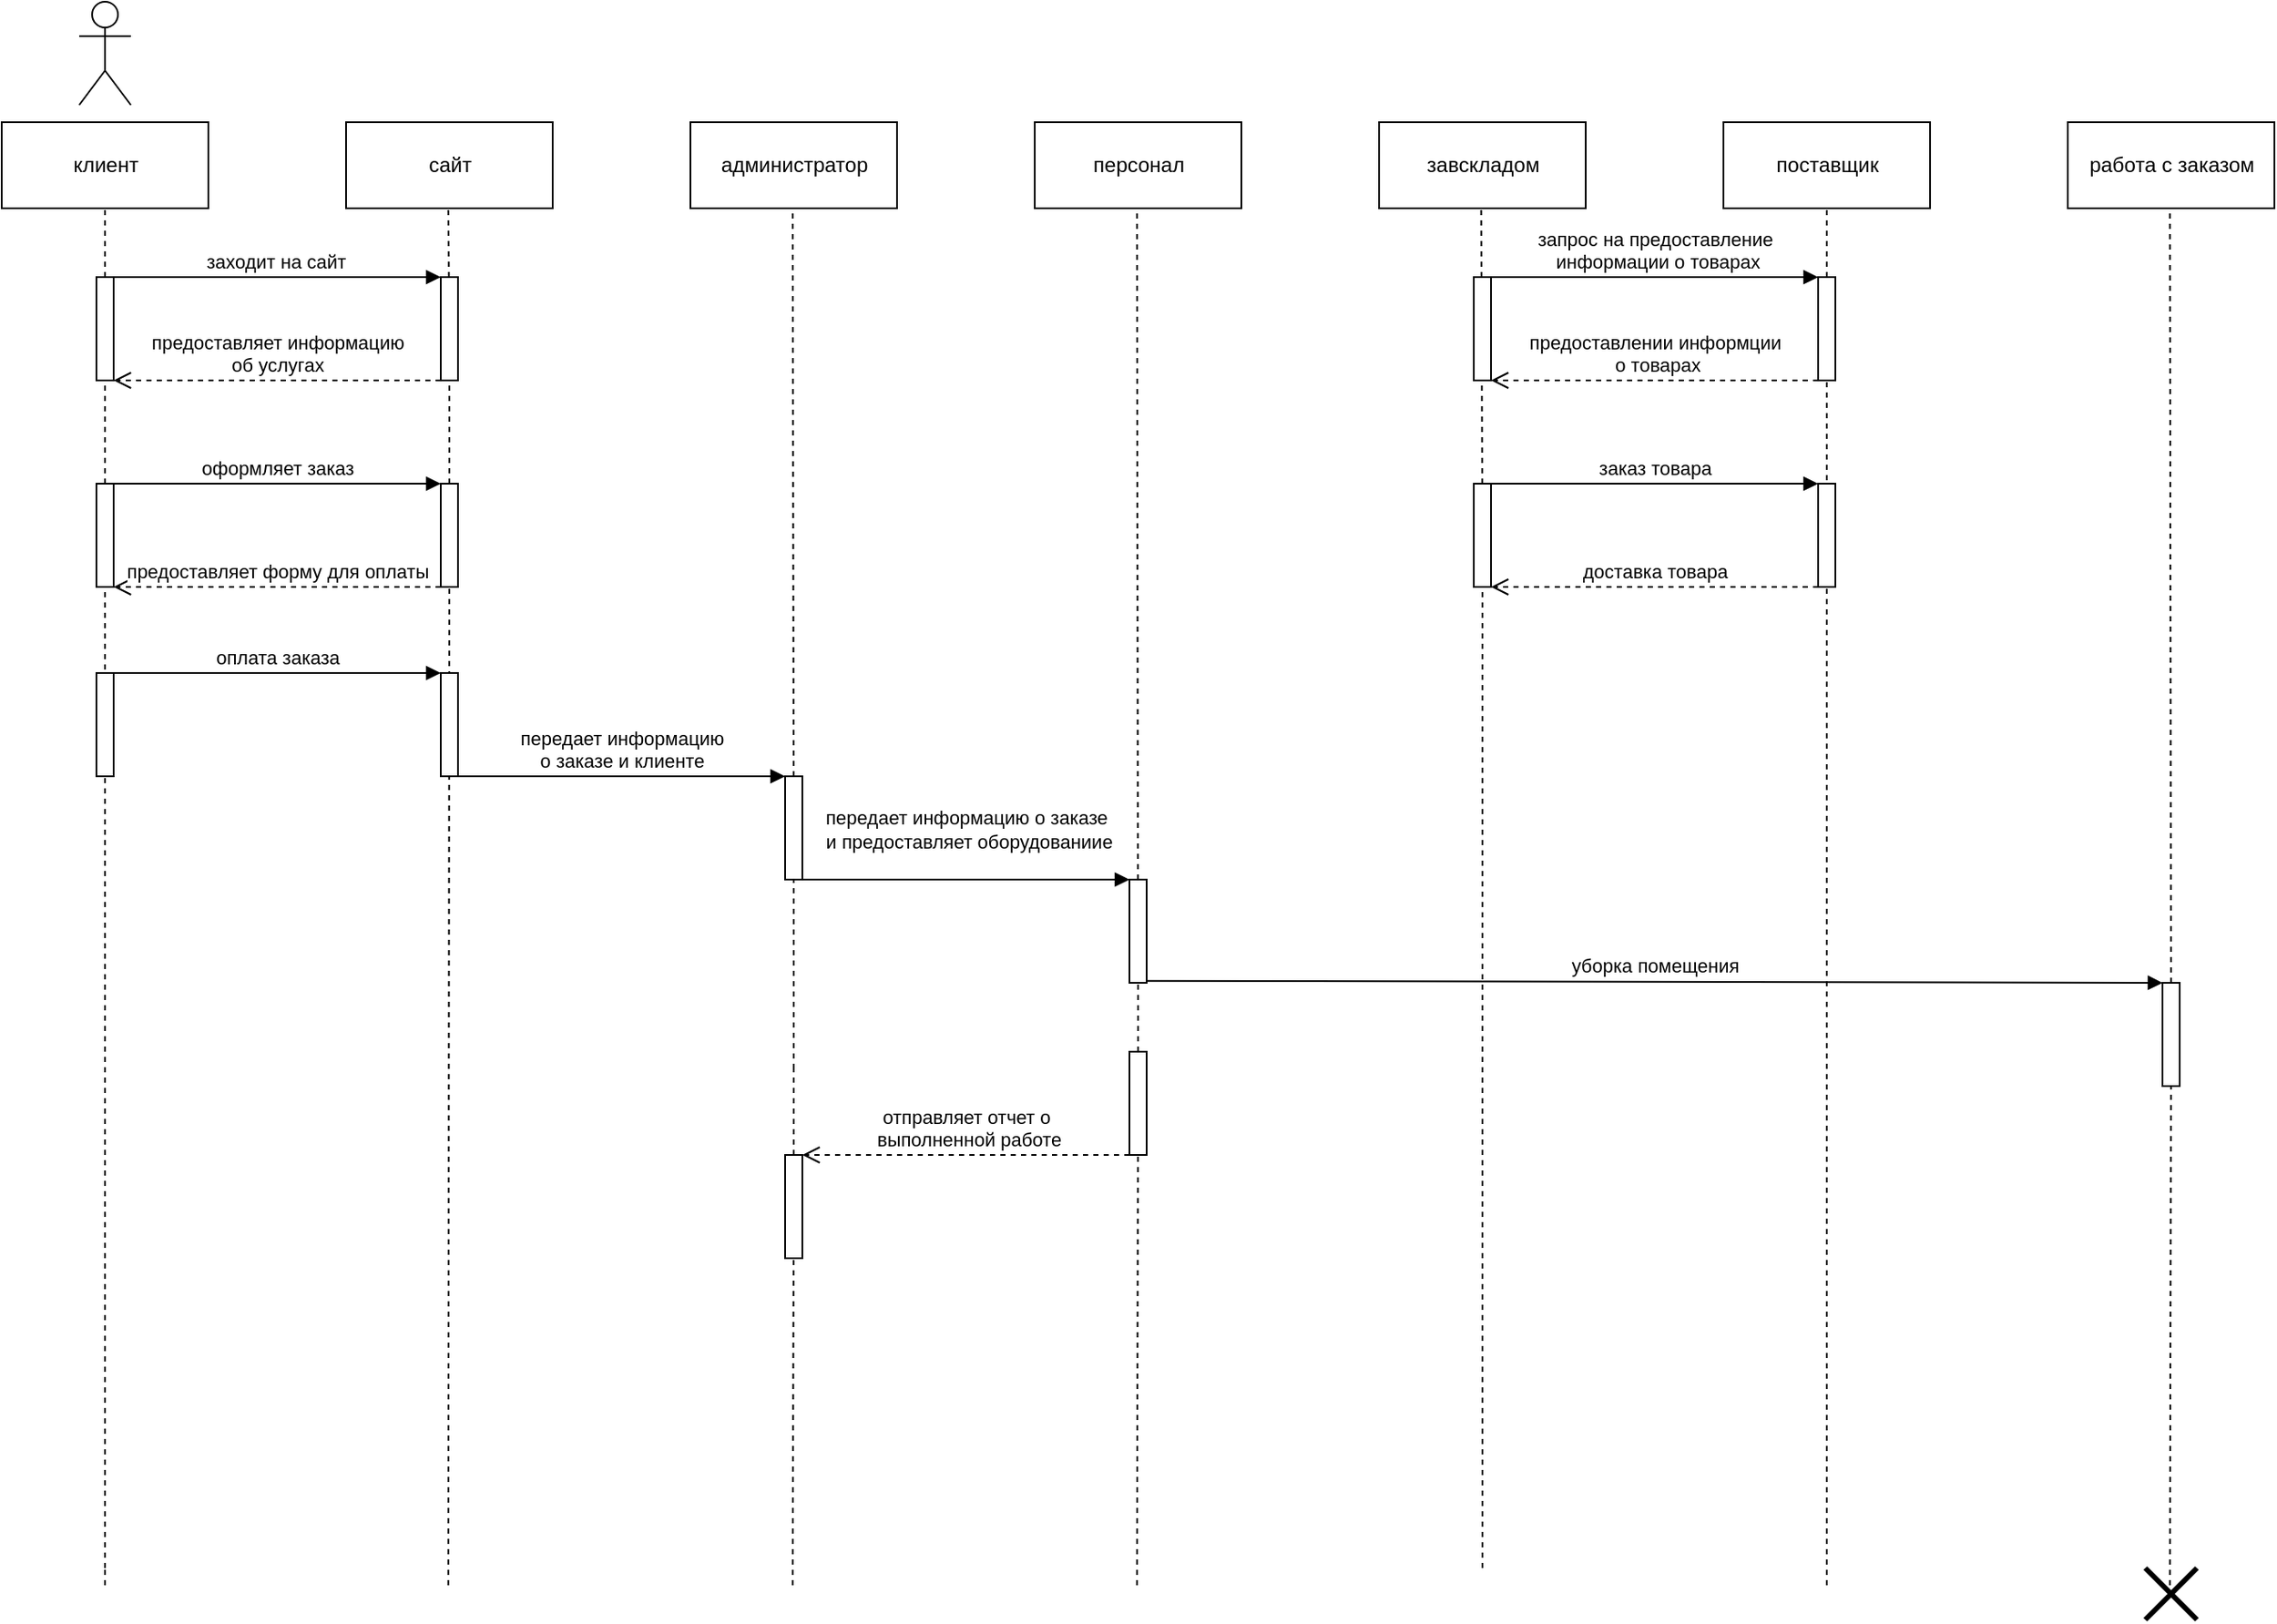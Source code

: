 <mxfile version="20.5.3" type="device"><diagram id="fXocjRjeaGLRE0Sfqcw3" name="Страница 1"><mxGraphModel dx="2989" dy="1139" grid="1" gridSize="10" guides="1" tooltips="1" connect="1" arrows="1" fold="1" page="1" pageScale="1" pageWidth="827" pageHeight="1169" math="0" shadow="0"><root><mxCell id="0"/><mxCell id="1" parent="0"/><mxCell id="-OhT51ininjkh8Cdwc4z-78" value="" style="shape=umlActor;verticalLabelPosition=bottom;verticalAlign=top;html=1;" parent="1" vertex="1"><mxGeometry x="-55" y="310" width="30" height="60" as="geometry"/></mxCell><mxCell id="-OhT51ininjkh8Cdwc4z-79" value="клиент" style="html=1;" parent="1" vertex="1"><mxGeometry x="-100" y="380" width="120" height="50" as="geometry"/></mxCell><mxCell id="-OhT51ininjkh8Cdwc4z-80" value="работа с заказом" style="html=1;" parent="1" vertex="1"><mxGeometry x="1100" y="380" width="120" height="50" as="geometry"/></mxCell><mxCell id="-OhT51ininjkh8Cdwc4z-81" value="завскладом" style="html=1;" parent="1" vertex="1"><mxGeometry x="700" y="380" width="120" height="50" as="geometry"/></mxCell><mxCell id="-OhT51ininjkh8Cdwc4z-82" value="персонал" style="html=1;" parent="1" vertex="1"><mxGeometry x="500" y="380" width="120" height="50" as="geometry"/></mxCell><mxCell id="-OhT51ininjkh8Cdwc4z-83" value="администратор" style="html=1;" parent="1" vertex="1"><mxGeometry x="300" y="380" width="120" height="50" as="geometry"/></mxCell><mxCell id="-OhT51ininjkh8Cdwc4z-84" value="сайт" style="html=1;" parent="1" vertex="1"><mxGeometry x="100" y="380" width="120" height="50" as="geometry"/></mxCell><mxCell id="-OhT51ininjkh8Cdwc4z-85" value="поставщик" style="html=1;" parent="1" vertex="1"><mxGeometry x="900" y="380" width="120" height="50" as="geometry"/></mxCell><mxCell id="-OhT51ininjkh8Cdwc4z-87" value="" style="endArrow=none;dashed=1;html=1;rounded=0;startArrow=none;" parent="1" target="-OhT51ininjkh8Cdwc4z-79" edge="1"><mxGeometry width="50" height="50" relative="1" as="geometry"><mxPoint x="-40" y="890" as="sourcePoint"/><mxPoint x="130" y="560" as="targetPoint"/></mxGeometry></mxCell><mxCell id="-OhT51ininjkh8Cdwc4z-88" value="" style="endArrow=none;dashed=1;html=1;rounded=0;startArrow=none;" parent="1" source="-OhT51ininjkh8Cdwc4z-102" edge="1"><mxGeometry width="50" height="50" relative="1" as="geometry"><mxPoint x="159.38" y="1230" as="sourcePoint"/><mxPoint x="159.38" y="430" as="targetPoint"/></mxGeometry></mxCell><mxCell id="-OhT51ininjkh8Cdwc4z-89" value="" style="endArrow=none;dashed=1;html=1;rounded=0;startArrow=none;" parent="1" source="-OhT51ininjkh8Cdwc4z-107" edge="1"><mxGeometry width="50" height="50" relative="1" as="geometry"><mxPoint x="359.38" y="1230" as="sourcePoint"/><mxPoint x="359.38" y="430" as="targetPoint"/></mxGeometry></mxCell><mxCell id="-OhT51ininjkh8Cdwc4z-90" value="" style="endArrow=none;dashed=1;html=1;rounded=0;startArrow=none;" parent="1" edge="1"><mxGeometry width="50" height="50" relative="1" as="geometry"><mxPoint x="559.916" y="820" as="sourcePoint"/><mxPoint x="559.37" y="430" as="targetPoint"/></mxGeometry></mxCell><mxCell id="-OhT51ininjkh8Cdwc4z-91" value="" style="endArrow=none;dashed=1;html=1;rounded=0;startArrow=none;" parent="1" source="-OhT51ininjkh8Cdwc4z-126" edge="1"><mxGeometry width="50" height="50" relative="1" as="geometry"><mxPoint x="759.29" y="1230" as="sourcePoint"/><mxPoint x="759.29" y="430" as="targetPoint"/></mxGeometry></mxCell><mxCell id="-OhT51ininjkh8Cdwc4z-92" value="" style="endArrow=none;dashed=1;html=1;rounded=0;startArrow=none;" parent="1" source="-OhT51ininjkh8Cdwc4z-110" edge="1"><mxGeometry width="50" height="50" relative="1" as="geometry"><mxPoint x="960" y="1230" as="sourcePoint"/><mxPoint x="960" y="430" as="targetPoint"/></mxGeometry></mxCell><mxCell id="-OhT51ininjkh8Cdwc4z-93" value="" style="endArrow=none;dashed=1;html=1;rounded=0;startArrow=none;" parent="1" source="-OhT51ininjkh8Cdwc4z-133" edge="1"><mxGeometry width="50" height="50" relative="1" as="geometry"><mxPoint x="1159.29" y="1230" as="sourcePoint"/><mxPoint x="1159.29" y="430" as="targetPoint"/></mxGeometry></mxCell><mxCell id="-OhT51ininjkh8Cdwc4z-94" value="" style="rounded=0;whiteSpace=wrap;html=1;" parent="1" vertex="1"><mxGeometry x="-45" y="470" width="10" height="60" as="geometry"/></mxCell><mxCell id="-OhT51ininjkh8Cdwc4z-95" value="заходит на сайт" style="html=1;verticalAlign=bottom;endArrow=block;rounded=0;exitX=0.75;exitY=0;exitDx=0;exitDy=0;entryX=0;entryY=0;entryDx=0;entryDy=0;" parent="1" source="-OhT51ininjkh8Cdwc4z-94" target="-OhT51ininjkh8Cdwc4z-102" edge="1"><mxGeometry width="80" relative="1" as="geometry"><mxPoint x="130" y="620" as="sourcePoint"/><mxPoint x="210" y="620" as="targetPoint"/></mxGeometry></mxCell><mxCell id="-OhT51ininjkh8Cdwc4z-96" value="" style="rounded=0;whiteSpace=wrap;html=1;" parent="1" vertex="1"><mxGeometry x="-45" y="590" width="10" height="60" as="geometry"/></mxCell><mxCell id="-OhT51ininjkh8Cdwc4z-97" value="предоставляет информацию &lt;br&gt;об услугах" style="html=1;verticalAlign=bottom;endArrow=open;dashed=1;endSize=8;rounded=0;entryX=1;entryY=1;entryDx=0;entryDy=0;exitX=0;exitY=1;exitDx=0;exitDy=0;" parent="1" source="-OhT51ininjkh8Cdwc4z-102" target="-OhT51ininjkh8Cdwc4z-94" edge="1"><mxGeometry relative="1" as="geometry"><mxPoint x="150" y="540" as="sourcePoint"/><mxPoint x="70" y="540" as="targetPoint"/></mxGeometry></mxCell><mxCell id="-OhT51ininjkh8Cdwc4z-98" value="оформляет заказ" style="html=1;verticalAlign=bottom;endArrow=block;rounded=0;exitX=1;exitY=0;exitDx=0;exitDy=0;entryX=0;entryY=0;entryDx=0;entryDy=0;" parent="1" source="-OhT51ininjkh8Cdwc4z-96" target="-OhT51ininjkh8Cdwc4z-104" edge="1"><mxGeometry width="80" relative="1" as="geometry"><mxPoint x="-35" y="649.52" as="sourcePoint"/><mxPoint x="155" y="649.52" as="targetPoint"/></mxGeometry></mxCell><mxCell id="-OhT51ininjkh8Cdwc4z-99" value="" style="rounded=0;whiteSpace=wrap;html=1;" parent="1" vertex="1"><mxGeometry x="-45" y="700" width="10" height="60" as="geometry"/></mxCell><mxCell id="-OhT51ininjkh8Cdwc4z-100" value="предоставляет форму для оплаты" style="html=1;verticalAlign=bottom;endArrow=open;dashed=1;endSize=8;rounded=0;entryX=1;entryY=0;entryDx=0;entryDy=0;exitX=0;exitY=1;exitDx=0;exitDy=0;" parent="1" edge="1"><mxGeometry relative="1" as="geometry"><mxPoint x="155" y="650" as="sourcePoint"/><mxPoint x="-35" y="650" as="targetPoint"/></mxGeometry></mxCell><mxCell id="-OhT51ininjkh8Cdwc4z-101" value="оплата заказа" style="html=1;verticalAlign=bottom;endArrow=block;rounded=0;exitX=1;exitY=1;exitDx=0;exitDy=0;entryX=0;entryY=0;entryDx=0;entryDy=0;" parent="1" edge="1"><mxGeometry width="80" relative="1" as="geometry"><mxPoint x="-35" y="700.0" as="sourcePoint"/><mxPoint x="155" y="700.0" as="targetPoint"/></mxGeometry></mxCell><mxCell id="-OhT51ininjkh8Cdwc4z-102" value="" style="rounded=0;whiteSpace=wrap;html=1;" parent="1" vertex="1"><mxGeometry x="155" y="470" width="10" height="60" as="geometry"/></mxCell><mxCell id="-OhT51ininjkh8Cdwc4z-103" value="" style="endArrow=none;dashed=1;html=1;rounded=0;startArrow=none;" parent="1" source="-OhT51ininjkh8Cdwc4z-104" target="-OhT51ininjkh8Cdwc4z-102" edge="1"><mxGeometry width="50" height="50" relative="1" as="geometry"><mxPoint x="159.38" y="1230" as="sourcePoint"/><mxPoint x="159.38" y="430" as="targetPoint"/></mxGeometry></mxCell><mxCell id="-OhT51ininjkh8Cdwc4z-104" value="" style="rounded=0;whiteSpace=wrap;html=1;" parent="1" vertex="1"><mxGeometry x="155" y="590" width="10" height="60" as="geometry"/></mxCell><mxCell id="-OhT51ininjkh8Cdwc4z-105" value="" style="endArrow=none;dashed=1;html=1;rounded=0;" parent="1" target="-OhT51ininjkh8Cdwc4z-104" edge="1"><mxGeometry width="50" height="50" relative="1" as="geometry"><mxPoint x="159.38" y="1230" as="sourcePoint"/><mxPoint x="159.975" y="530" as="targetPoint"/></mxGeometry></mxCell><mxCell id="-OhT51ininjkh8Cdwc4z-106" value="" style="rounded=0;whiteSpace=wrap;html=1;" parent="1" vertex="1"><mxGeometry x="155" y="700" width="10" height="60" as="geometry"/></mxCell><mxCell id="-OhT51ininjkh8Cdwc4z-107" value="" style="rounded=0;whiteSpace=wrap;html=1;" parent="1" vertex="1"><mxGeometry x="355" y="760" width="10" height="60" as="geometry"/></mxCell><mxCell id="-OhT51ininjkh8Cdwc4z-108" value="" style="endArrow=none;dashed=1;html=1;rounded=0;startArrow=none;" parent="1" target="-OhT51ininjkh8Cdwc4z-107" edge="1"><mxGeometry width="50" height="50" relative="1" as="geometry"><mxPoint x="360" y="930" as="sourcePoint"/><mxPoint x="359.38" y="430" as="targetPoint"/></mxGeometry></mxCell><mxCell id="-OhT51ininjkh8Cdwc4z-109" value="передает информацию &lt;br&gt;о заказе и клиенте" style="html=1;verticalAlign=bottom;endArrow=block;rounded=0;exitX=1;exitY=1;exitDx=0;exitDy=0;entryX=0;entryY=0;entryDx=0;entryDy=0;" parent="1" edge="1"><mxGeometry width="80" relative="1" as="geometry"><mxPoint x="165" y="760" as="sourcePoint"/><mxPoint x="355" y="760" as="targetPoint"/></mxGeometry></mxCell><mxCell id="-OhT51ininjkh8Cdwc4z-110" value="" style="rounded=0;whiteSpace=wrap;html=1;" parent="1" vertex="1"><mxGeometry x="955" y="470" width="10" height="60" as="geometry"/></mxCell><mxCell id="-OhT51ininjkh8Cdwc4z-111" value="" style="endArrow=none;dashed=1;html=1;rounded=0;" parent="1" target="-OhT51ininjkh8Cdwc4z-110" edge="1"><mxGeometry width="50" height="50" relative="1" as="geometry"><mxPoint x="960" y="1230" as="sourcePoint"/><mxPoint x="960" y="430" as="targetPoint"/></mxGeometry></mxCell><mxCell id="-OhT51ininjkh8Cdwc4z-112" value="" style="rounded=0;whiteSpace=wrap;html=1;" parent="1" vertex="1"><mxGeometry x="755" y="470" width="10" height="60" as="geometry"/></mxCell><mxCell id="-OhT51ininjkh8Cdwc4z-113" value="запрос на предоставление&lt;br&gt;&amp;nbsp;информации о товарах" style="html=1;verticalAlign=bottom;endArrow=block;rounded=0;exitX=1;exitY=1;exitDx=0;exitDy=0;entryX=0;entryY=0;entryDx=0;entryDy=0;" parent="1" edge="1"><mxGeometry width="80" relative="1" as="geometry"><mxPoint x="765.0" y="470" as="sourcePoint"/><mxPoint x="955.0" y="470" as="targetPoint"/></mxGeometry></mxCell><mxCell id="-OhT51ininjkh8Cdwc4z-114" value="предоставлении информции&lt;br&gt;&amp;nbsp;о товарах" style="html=1;verticalAlign=bottom;endArrow=open;dashed=1;endSize=8;rounded=0;exitX=0;exitY=1;exitDx=0;exitDy=0;entryX=1;entryY=1;entryDx=0;entryDy=0;" parent="1" source="-OhT51ininjkh8Cdwc4z-110" target="-OhT51ininjkh8Cdwc4z-112" edge="1"><mxGeometry relative="1" as="geometry"><mxPoint x="860" y="590" as="sourcePoint"/><mxPoint x="780" y="590" as="targetPoint"/></mxGeometry></mxCell><mxCell id="-OhT51ininjkh8Cdwc4z-115" value="" style="endArrow=none;dashed=1;html=1;rounded=0;startArrow=none;entryX=0.5;entryY=1;entryDx=0;entryDy=0;" parent="1" source="-OhT51ininjkh8Cdwc4z-122" target="-OhT51ininjkh8Cdwc4z-119" edge="1"><mxGeometry width="50" height="50" relative="1" as="geometry"><mxPoint x="560" y="960" as="sourcePoint"/><mxPoint x="560" y="940" as="targetPoint"/></mxGeometry></mxCell><mxCell id="-OhT51ininjkh8Cdwc4z-116" value="передает информацию о заказе&lt;br&gt;&amp;nbsp;и предоставляет оборудованиие&lt;b&gt;&lt;br&gt;&lt;/b&gt;&amp;nbsp;" style="html=1;verticalAlign=bottom;endArrow=block;rounded=0;exitX=1;exitY=1;exitDx=0;exitDy=0;entryX=0;entryY=0;entryDx=0;entryDy=0;" parent="1" edge="1"><mxGeometry width="80" relative="1" as="geometry"><mxPoint x="365" y="820" as="sourcePoint"/><mxPoint x="555" y="820" as="targetPoint"/><mxPoint as="offset"/></mxGeometry></mxCell><mxCell id="-OhT51ininjkh8Cdwc4z-117" value="" style="endArrow=none;dashed=1;html=1;rounded=0;startArrow=none;" parent="1" source="-OhT51ininjkh8Cdwc4z-122" edge="1"><mxGeometry width="50" height="50" relative="1" as="geometry"><mxPoint x="559.37" y="1230" as="sourcePoint"/><mxPoint x="560" y="960" as="targetPoint"/></mxGeometry></mxCell><mxCell id="-OhT51ininjkh8Cdwc4z-118" value="" style="endArrow=none;dashed=1;html=1;rounded=0;startArrow=none;" parent="1" source="-OhT51ininjkh8Cdwc4z-123" edge="1"><mxGeometry width="50" height="50" relative="1" as="geometry"><mxPoint x="359.38" y="1230" as="sourcePoint"/><mxPoint x="360" y="930" as="targetPoint"/></mxGeometry></mxCell><mxCell id="-OhT51ininjkh8Cdwc4z-119" value="" style="rounded=0;whiteSpace=wrap;html=1;" parent="1" vertex="1"><mxGeometry x="555" y="820" width="10" height="60" as="geometry"/></mxCell><mxCell id="-OhT51ininjkh8Cdwc4z-120" value="" style="endArrow=none;dashed=1;html=1;rounded=0;startArrow=none;" parent="1" edge="1"><mxGeometry width="50" height="50" relative="1" as="geometry"><mxPoint x="-40" y="1220" as="sourcePoint"/><mxPoint x="-40" y="890" as="targetPoint"/></mxGeometry></mxCell><mxCell id="-OhT51ininjkh8Cdwc4z-121" value="" style="endArrow=none;dashed=1;html=1;rounded=0;" parent="1" target="-OhT51ininjkh8Cdwc4z-122" edge="1"><mxGeometry width="50" height="50" relative="1" as="geometry"><mxPoint x="559.37" y="1230" as="sourcePoint"/><mxPoint x="560" y="960" as="targetPoint"/></mxGeometry></mxCell><mxCell id="-OhT51ininjkh8Cdwc4z-122" value="" style="rounded=0;whiteSpace=wrap;html=1;" parent="1" vertex="1"><mxGeometry x="555" y="920" width="10" height="60" as="geometry"/></mxCell><mxCell id="-OhT51ininjkh8Cdwc4z-123" value="" style="rounded=0;whiteSpace=wrap;html=1;" parent="1" vertex="1"><mxGeometry x="355" y="980" width="10" height="60" as="geometry"/></mxCell><mxCell id="-OhT51ininjkh8Cdwc4z-124" value="" style="endArrow=none;dashed=1;html=1;rounded=0;" parent="1" target="-OhT51ininjkh8Cdwc4z-123" edge="1"><mxGeometry width="50" height="50" relative="1" as="geometry"><mxPoint x="359.38" y="1230" as="sourcePoint"/><mxPoint x="360" y="930" as="targetPoint"/></mxGeometry></mxCell><mxCell id="-OhT51ininjkh8Cdwc4z-125" value="отправляет отчет о&lt;br&gt;&amp;nbsp;выполненной работе" style="html=1;verticalAlign=bottom;endArrow=open;dashed=1;endSize=8;rounded=0;entryX=1;entryY=0;entryDx=0;entryDy=0;exitX=0;exitY=1;exitDx=0;exitDy=0;" parent="1" edge="1"><mxGeometry relative="1" as="geometry"><mxPoint x="555.0" y="980" as="sourcePoint"/><mxPoint x="365.0" y="980" as="targetPoint"/></mxGeometry></mxCell><mxCell id="-OhT51ininjkh8Cdwc4z-126" value="" style="rounded=0;whiteSpace=wrap;html=1;" parent="1" vertex="1"><mxGeometry x="755" y="590" width="10" height="60" as="geometry"/></mxCell><mxCell id="-OhT51ininjkh8Cdwc4z-127" value="" style="endArrow=none;dashed=1;html=1;rounded=0;startArrow=none;" parent="1" target="-OhT51ininjkh8Cdwc4z-126" edge="1"><mxGeometry width="50" height="50" relative="1" as="geometry"><mxPoint x="760" y="1220" as="sourcePoint"/><mxPoint x="759.29" y="430" as="targetPoint"/></mxGeometry></mxCell><mxCell id="-OhT51ininjkh8Cdwc4z-128" value="" style="rounded=0;whiteSpace=wrap;html=1;" parent="1" vertex="1"><mxGeometry x="955" y="590" width="10" height="60" as="geometry"/></mxCell><mxCell id="-OhT51ininjkh8Cdwc4z-129" value="заказ товара" style="html=1;verticalAlign=bottom;endArrow=block;rounded=0;exitX=1;exitY=1;exitDx=0;exitDy=0;entryX=0;entryY=0;entryDx=0;entryDy=0;" parent="1" edge="1"><mxGeometry width="80" relative="1" as="geometry"><mxPoint x="765.0" y="590" as="sourcePoint"/><mxPoint x="955.0" y="590" as="targetPoint"/></mxGeometry></mxCell><mxCell id="-OhT51ininjkh8Cdwc4z-130" value="доставка товара" style="html=1;verticalAlign=bottom;endArrow=open;dashed=1;endSize=8;rounded=0;exitX=0;exitY=1;exitDx=0;exitDy=0;entryX=1;entryY=1;entryDx=0;entryDy=0;" parent="1" edge="1"><mxGeometry relative="1" as="geometry"><mxPoint x="955" y="650" as="sourcePoint"/><mxPoint x="765" y="650" as="targetPoint"/></mxGeometry></mxCell><mxCell id="-OhT51ininjkh8Cdwc4z-131" value="" style="endArrow=none;dashed=1;html=1;rounded=0;" parent="1" edge="1"><mxGeometry width="50" height="50" relative="1" as="geometry"><mxPoint x="-40.0" y="1230" as="sourcePoint"/><mxPoint x="-40.0" y="1220" as="targetPoint"/></mxGeometry></mxCell><mxCell id="-OhT51ininjkh8Cdwc4z-132" value="" style="shape=umlDestroy;whiteSpace=wrap;html=1;strokeWidth=3;strokeColor=default;" parent="1" vertex="1"><mxGeometry x="1145" y="1220" width="30" height="30" as="geometry"/></mxCell><mxCell id="-OhT51ininjkh8Cdwc4z-133" value="" style="rounded=0;whiteSpace=wrap;html=1;" parent="1" vertex="1"><mxGeometry x="1155" y="880" width="10" height="60" as="geometry"/></mxCell><mxCell id="-OhT51ininjkh8Cdwc4z-134" value="" style="endArrow=none;dashed=1;html=1;rounded=0;" parent="1" target="-OhT51ininjkh8Cdwc4z-133" edge="1"><mxGeometry width="50" height="50" relative="1" as="geometry"><mxPoint x="1159.29" y="1230" as="sourcePoint"/><mxPoint x="1159.29" y="430" as="targetPoint"/></mxGeometry></mxCell><mxCell id="-OhT51ininjkh8Cdwc4z-135" value="уборка помещения" style="html=1;verticalAlign=bottom;endArrow=block;rounded=0;exitX=1;exitY=1;exitDx=0;exitDy=0;entryX=0;entryY=0;entryDx=0;entryDy=0;" parent="1" target="-OhT51ininjkh8Cdwc4z-133" edge="1"><mxGeometry width="80" relative="1" as="geometry"><mxPoint x="565.0" y="878.82" as="sourcePoint"/><mxPoint x="755.0" y="878.82" as="targetPoint"/></mxGeometry></mxCell></root></mxGraphModel></diagram></mxfile>